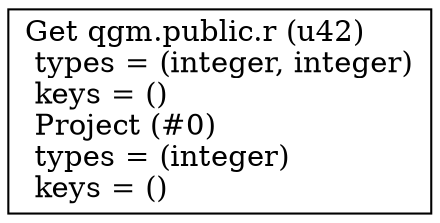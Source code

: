 digraph G {
    node0 [shape = record, label=" Get qgm.public.r (u42)\l  types = (integer, integer)\l  keys = ()\l Project (#0)\l  types = (integer)\l  keys = ()\l"]
}
